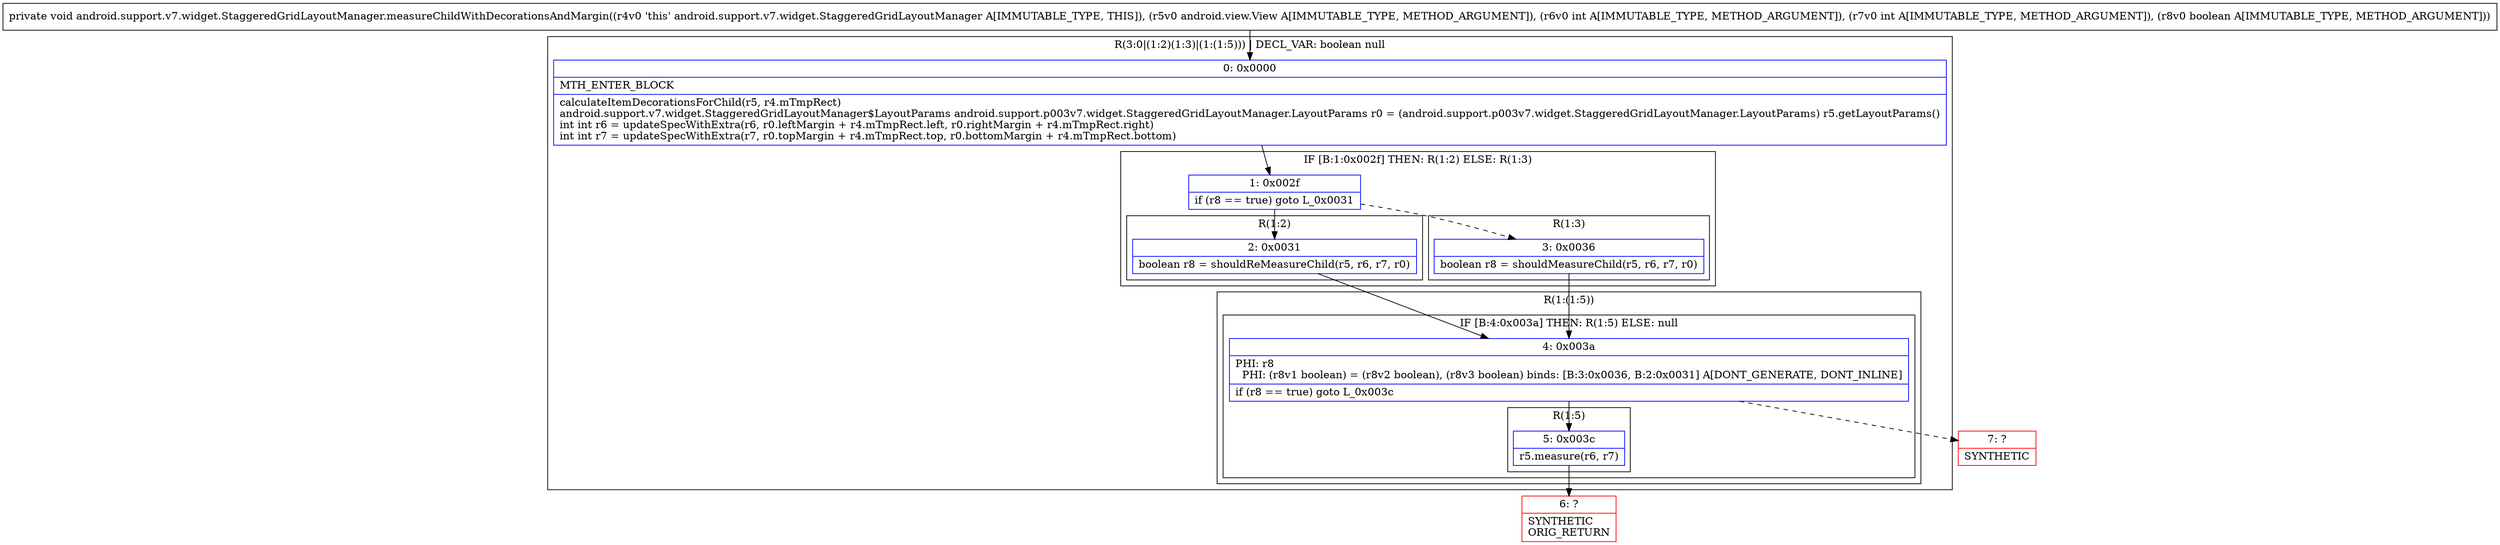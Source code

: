 digraph "CFG forandroid.support.v7.widget.StaggeredGridLayoutManager.measureChildWithDecorationsAndMargin(Landroid\/view\/View;IIZ)V" {
subgraph cluster_Region_562284834 {
label = "R(3:0|(1:2)(1:3)|(1:(1:5))) | DECL_VAR: boolean null\l";
node [shape=record,color=blue];
Node_0 [shape=record,label="{0\:\ 0x0000|MTH_ENTER_BLOCK\l|calculateItemDecorationsForChild(r5, r4.mTmpRect)\landroid.support.v7.widget.StaggeredGridLayoutManager$LayoutParams android.support.p003v7.widget.StaggeredGridLayoutManager.LayoutParams r0 = (android.support.p003v7.widget.StaggeredGridLayoutManager.LayoutParams) r5.getLayoutParams()\lint int r6 = updateSpecWithExtra(r6, r0.leftMargin + r4.mTmpRect.left, r0.rightMargin + r4.mTmpRect.right)\lint int r7 = updateSpecWithExtra(r7, r0.topMargin + r4.mTmpRect.top, r0.bottomMargin + r4.mTmpRect.bottom)\l}"];
subgraph cluster_IfRegion_1568661014 {
label = "IF [B:1:0x002f] THEN: R(1:2) ELSE: R(1:3)";
node [shape=record,color=blue];
Node_1 [shape=record,label="{1\:\ 0x002f|if (r8 == true) goto L_0x0031\l}"];
subgraph cluster_Region_1015997235 {
label = "R(1:2)";
node [shape=record,color=blue];
Node_2 [shape=record,label="{2\:\ 0x0031|boolean r8 = shouldReMeasureChild(r5, r6, r7, r0)\l}"];
}
subgraph cluster_Region_985558440 {
label = "R(1:3)";
node [shape=record,color=blue];
Node_3 [shape=record,label="{3\:\ 0x0036|boolean r8 = shouldMeasureChild(r5, r6, r7, r0)\l}"];
}
}
subgraph cluster_Region_170263747 {
label = "R(1:(1:5))";
node [shape=record,color=blue];
subgraph cluster_IfRegion_722029427 {
label = "IF [B:4:0x003a] THEN: R(1:5) ELSE: null";
node [shape=record,color=blue];
Node_4 [shape=record,label="{4\:\ 0x003a|PHI: r8 \l  PHI: (r8v1 boolean) = (r8v2 boolean), (r8v3 boolean) binds: [B:3:0x0036, B:2:0x0031] A[DONT_GENERATE, DONT_INLINE]\l|if (r8 == true) goto L_0x003c\l}"];
subgraph cluster_Region_1407684138 {
label = "R(1:5)";
node [shape=record,color=blue];
Node_5 [shape=record,label="{5\:\ 0x003c|r5.measure(r6, r7)\l}"];
}
}
}
}
Node_6 [shape=record,color=red,label="{6\:\ ?|SYNTHETIC\lORIG_RETURN\l}"];
Node_7 [shape=record,color=red,label="{7\:\ ?|SYNTHETIC\l}"];
MethodNode[shape=record,label="{private void android.support.v7.widget.StaggeredGridLayoutManager.measureChildWithDecorationsAndMargin((r4v0 'this' android.support.v7.widget.StaggeredGridLayoutManager A[IMMUTABLE_TYPE, THIS]), (r5v0 android.view.View A[IMMUTABLE_TYPE, METHOD_ARGUMENT]), (r6v0 int A[IMMUTABLE_TYPE, METHOD_ARGUMENT]), (r7v0 int A[IMMUTABLE_TYPE, METHOD_ARGUMENT]), (r8v0 boolean A[IMMUTABLE_TYPE, METHOD_ARGUMENT])) }"];
MethodNode -> Node_0;
Node_0 -> Node_1;
Node_1 -> Node_2;
Node_1 -> Node_3[style=dashed];
Node_2 -> Node_4;
Node_3 -> Node_4;
Node_4 -> Node_5;
Node_4 -> Node_7[style=dashed];
Node_5 -> Node_6;
}

